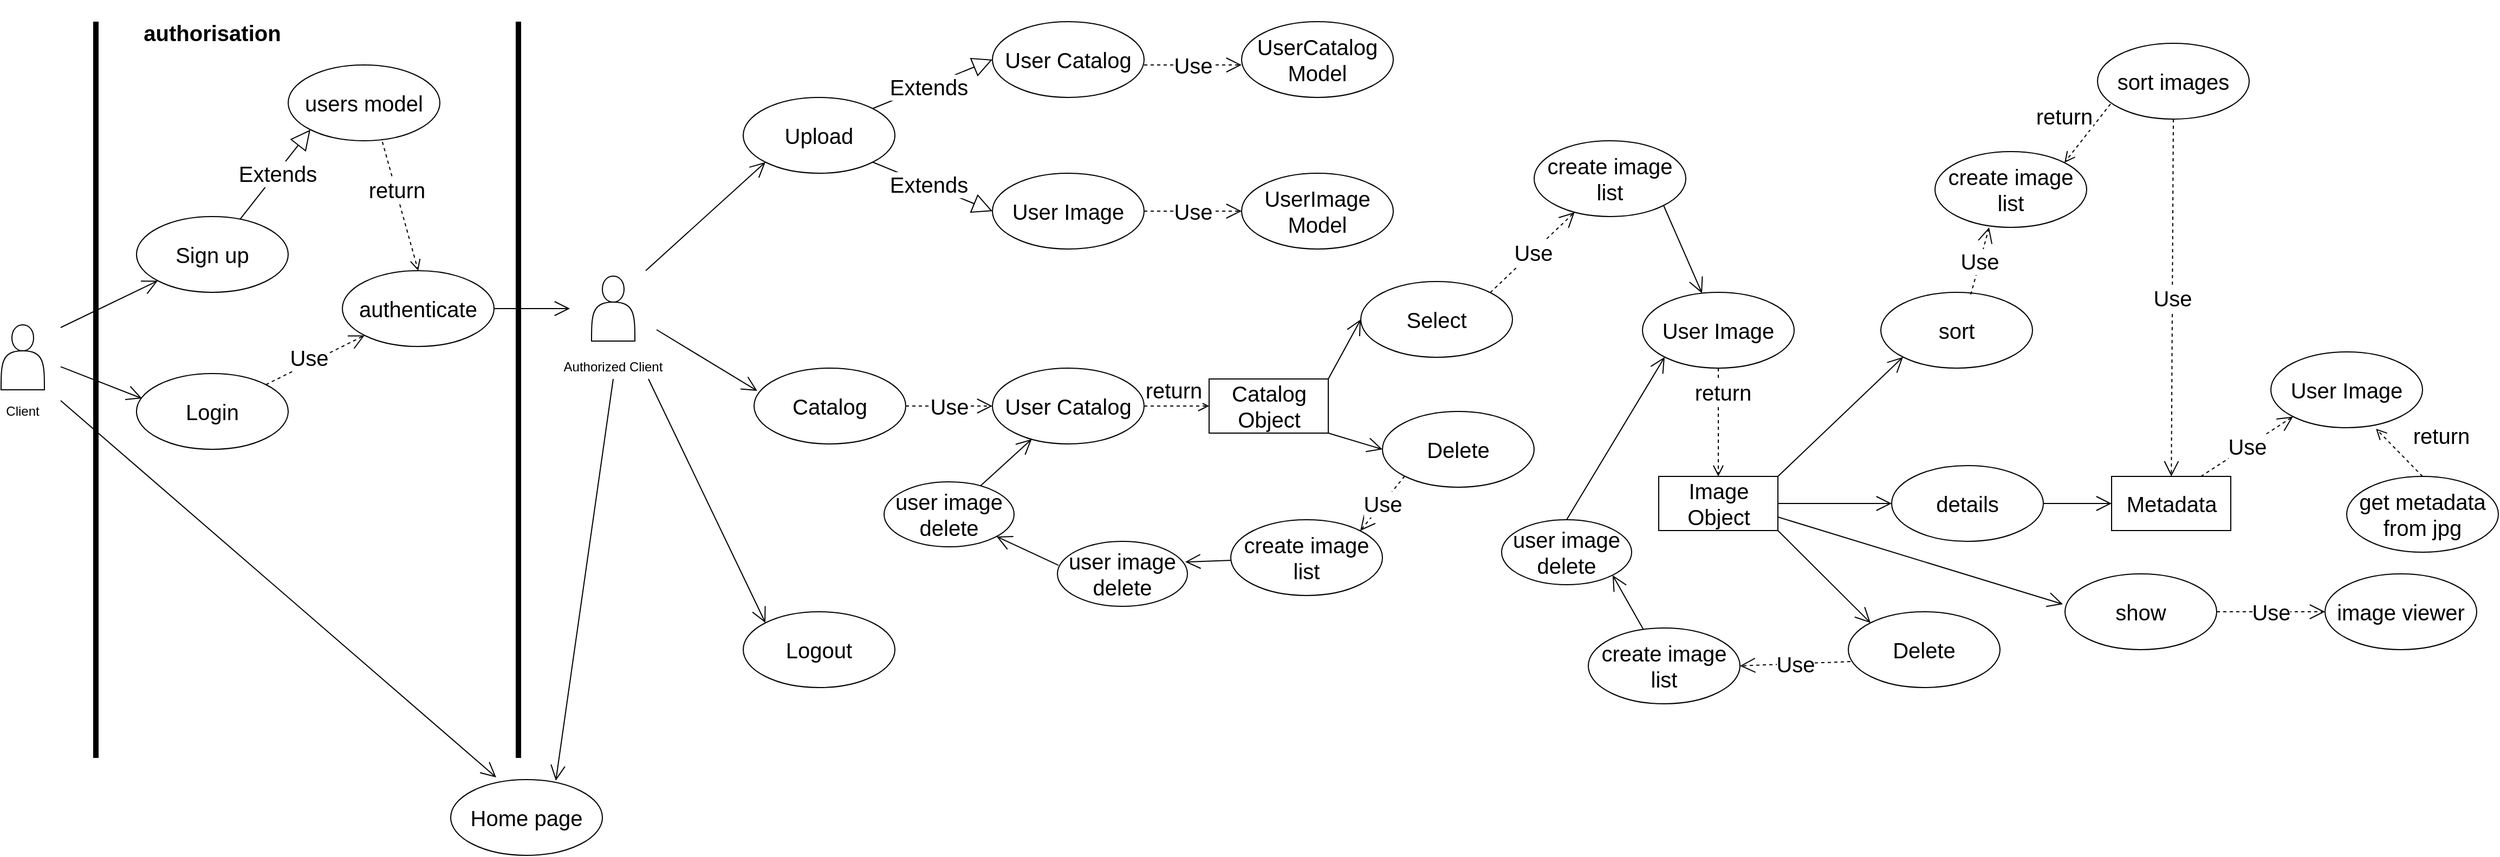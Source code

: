 <mxfile version="14.6.11" type="github"><diagram id="TDn-wHlqf5aSuNuKgjuH" name="Page-1"><mxGraphModel dx="3453" dy="1935" grid="1" gridSize="10" guides="1" tooltips="1" connect="1" arrows="1" fold="1" page="1" pageScale="1" pageWidth="3300" pageHeight="4681" math="0" shadow="0"><root><mxCell id="0"/><mxCell id="1" parent="0"/><mxCell id="fnDYr0gWvoiEzjAroUjs-1" value="Client" style="text;html=1;strokeColor=none;fillColor=none;align=center;verticalAlign=middle;whiteSpace=wrap;rounded=0;" parent="1" vertex="1"><mxGeometry x="430" y="850" width="40" height="20" as="geometry"/></mxCell><mxCell id="fnDYr0gWvoiEzjAroUjs-2" value="" style="html=1;points=[];perimeter=orthogonalPerimeter;fillColor=#000000;strokeColor=none;" parent="1" vertex="1"><mxGeometry x="515" y="500" width="5" height="680" as="geometry"/></mxCell><mxCell id="fnDYr0gWvoiEzjAroUjs-3" value="authorisation" style="text;html=1;strokeColor=none;fillColor=none;align=center;verticalAlign=middle;whiteSpace=wrap;rounded=0;fontSize=20;fontStyle=1" parent="1" vertex="1"><mxGeometry x="545" y="480" width="160" height="60" as="geometry"/></mxCell><mxCell id="fnDYr0gWvoiEzjAroUjs-4" value="Sign up" style="ellipse;whiteSpace=wrap;html=1;fontSize=20;" parent="1" vertex="1"><mxGeometry x="555" y="680" width="140" height="70" as="geometry"/></mxCell><mxCell id="fnDYr0gWvoiEzjAroUjs-5" value="users model" style="ellipse;whiteSpace=wrap;html=1;fontSize=20;" parent="1" vertex="1"><mxGeometry x="695" y="540" width="140" height="70" as="geometry"/></mxCell><mxCell id="fnDYr0gWvoiEzjAroUjs-6" value="Extends" style="endArrow=block;endSize=16;endFill=0;html=1;fontSize=20;entryX=0;entryY=1;entryDx=0;entryDy=0;" parent="1" source="fnDYr0gWvoiEzjAroUjs-4" target="fnDYr0gWvoiEzjAroUjs-5" edge="1"><mxGeometry x="0.04" y="-1" width="160" relative="1" as="geometry"><mxPoint x="705" y="690" as="sourcePoint"/><mxPoint x="745" y="620" as="targetPoint"/><mxPoint as="offset"/></mxGeometry></mxCell><mxCell id="fnDYr0gWvoiEzjAroUjs-7" value="Login" style="ellipse;whiteSpace=wrap;html=1;fontSize=20;" parent="1" vertex="1"><mxGeometry x="555" y="825" width="140" height="70" as="geometry"/></mxCell><mxCell id="fnDYr0gWvoiEzjAroUjs-8" value="authenticate" style="ellipse;whiteSpace=wrap;html=1;fontSize=20;" parent="1" vertex="1"><mxGeometry x="745" y="730" width="140" height="70" as="geometry"/></mxCell><mxCell id="fnDYr0gWvoiEzjAroUjs-9" value="return" style="html=1;verticalAlign=bottom;endArrow=open;dashed=1;endSize=8;fontSize=20;entryX=0.5;entryY=0;entryDx=0;entryDy=0;exitX=0.621;exitY=1.014;exitDx=0;exitDy=0;exitPerimeter=0;" parent="1" source="fnDYr0gWvoiEzjAroUjs-5" target="fnDYr0gWvoiEzjAroUjs-8" edge="1"><mxGeometry x="-0.023" y="-3" relative="1" as="geometry"><mxPoint x="825" y="590" as="sourcePoint"/><mxPoint x="745" y="590" as="targetPoint"/><mxPoint as="offset"/></mxGeometry></mxCell><mxCell id="fnDYr0gWvoiEzjAroUjs-10" value="Use" style="endArrow=open;endSize=12;dashed=1;html=1;fontSize=20;exitX=1;exitY=0;exitDx=0;exitDy=0;entryX=0;entryY=1;entryDx=0;entryDy=0;" parent="1" source="fnDYr0gWvoiEzjAroUjs-7" target="fnDYr0gWvoiEzjAroUjs-8" edge="1"><mxGeometry x="-0.066" y="4" width="160" relative="1" as="geometry"><mxPoint x="705" y="690" as="sourcePoint"/><mxPoint x="865" y="690" as="targetPoint"/><mxPoint x="-1" as="offset"/></mxGeometry></mxCell><mxCell id="fnDYr0gWvoiEzjAroUjs-11" value="" style="endArrow=open;endFill=1;endSize=12;html=1;fontSize=20;exitX=1;exitY=0.25;exitDx=0;exitDy=0;" parent="1" target="fnDYr0gWvoiEzjAroUjs-4" edge="1"><mxGeometry width="160" relative="1" as="geometry"><mxPoint x="485" y="782.5" as="sourcePoint"/><mxPoint x="630" y="804.5" as="targetPoint"/></mxGeometry></mxCell><mxCell id="fnDYr0gWvoiEzjAroUjs-12" value="" style="endArrow=open;endFill=1;endSize=12;html=1;fontSize=20;entryX=0.036;entryY=0.329;entryDx=0;entryDy=0;entryPerimeter=0;" parent="1" target="fnDYr0gWvoiEzjAroUjs-7" edge="1"><mxGeometry width="160" relative="1" as="geometry"><mxPoint x="485" y="818.686" as="sourcePoint"/><mxPoint x="605" y="860" as="targetPoint"/></mxGeometry></mxCell><mxCell id="fnDYr0gWvoiEzjAroUjs-13" value="" style="html=1;points=[];perimeter=orthogonalPerimeter;fillColor=#000000;strokeColor=none;fontSize=20;" parent="1" vertex="1"><mxGeometry x="905" y="500" width="5" height="680" as="geometry"/></mxCell><mxCell id="fnDYr0gWvoiEzjAroUjs-14" value="" style="endArrow=open;endFill=1;endSize=12;html=1;fontSize=20;exitX=1;exitY=0.5;exitDx=0;exitDy=0;" parent="1" source="fnDYr0gWvoiEzjAroUjs-8" edge="1"><mxGeometry width="160" relative="1" as="geometry"><mxPoint x="705" y="890" as="sourcePoint"/><mxPoint x="955" y="765" as="targetPoint"/><Array as="points"/></mxGeometry></mxCell><mxCell id="fnDYr0gWvoiEzjAroUjs-15" value="&lt;font style=&quot;font-size: 12px&quot;&gt;Authorized Client&lt;br&gt;&lt;/font&gt;" style="text;html=1;strokeColor=none;fillColor=none;align=center;verticalAlign=middle;whiteSpace=wrap;rounded=0;fontSize=20;" parent="1" vertex="1"><mxGeometry x="930" y="800" width="130" height="30" as="geometry"/></mxCell><mxCell id="fnDYr0gWvoiEzjAroUjs-16" value="Upload" style="ellipse;whiteSpace=wrap;html=1;fontSize=20;" parent="1" vertex="1"><mxGeometry x="1115" y="570" width="140" height="70" as="geometry"/></mxCell><mxCell id="fnDYr0gWvoiEzjAroUjs-17" value="Catalog" style="ellipse;whiteSpace=wrap;html=1;fontSize=20;" parent="1" vertex="1"><mxGeometry x="1125" y="820" width="140" height="70" as="geometry"/></mxCell><mxCell id="fnDYr0gWvoiEzjAroUjs-18" value="Logout" style="ellipse;whiteSpace=wrap;html=1;fontSize=20;" parent="1" vertex="1"><mxGeometry x="1115" y="1045" width="140" height="70" as="geometry"/></mxCell><mxCell id="fnDYr0gWvoiEzjAroUjs-19" value="User Catalog" style="ellipse;whiteSpace=wrap;html=1;fontSize=20;" parent="1" vertex="1"><mxGeometry x="1345" y="500" width="140" height="70" as="geometry"/></mxCell><mxCell id="fnDYr0gWvoiEzjAroUjs-20" value="User Image" style="ellipse;whiteSpace=wrap;html=1;fontSize=20;" parent="1" vertex="1"><mxGeometry x="1345" y="640" width="140" height="70" as="geometry"/></mxCell><mxCell id="fnDYr0gWvoiEzjAroUjs-21" value="Extends" style="endArrow=block;endSize=16;endFill=0;html=1;fontSize=20;entryX=0;entryY=0.5;entryDx=0;entryDy=0;exitX=1;exitY=0;exitDx=0;exitDy=0;" parent="1" source="fnDYr0gWvoiEzjAroUjs-16" target="fnDYr0gWvoiEzjAroUjs-19" edge="1"><mxGeometry x="-0.089" width="160" relative="1" as="geometry"><mxPoint x="1275" y="580" as="sourcePoint"/><mxPoint x="1435" y="580" as="targetPoint"/><mxPoint x="1" as="offset"/></mxGeometry></mxCell><mxCell id="fnDYr0gWvoiEzjAroUjs-22" value="Extends" style="endArrow=block;endSize=16;endFill=0;html=1;fontSize=20;entryX=0;entryY=0.5;entryDx=0;entryDy=0;exitX=1;exitY=1;exitDx=0;exitDy=0;" parent="1" source="fnDYr0gWvoiEzjAroUjs-16" target="fnDYr0gWvoiEzjAroUjs-20" edge="1"><mxGeometry x="-0.089" width="160" relative="1" as="geometry"><mxPoint x="1245" y="640" as="sourcePoint"/><mxPoint x="1405" y="640" as="targetPoint"/><mxPoint x="1" as="offset"/></mxGeometry></mxCell><mxCell id="fnDYr0gWvoiEzjAroUjs-23" value="" style="endArrow=open;endFill=1;endSize=12;html=1;fontSize=20;entryX=0;entryY=1;entryDx=0;entryDy=0;" parent="1" target="fnDYr0gWvoiEzjAroUjs-16" edge="1"><mxGeometry width="160" relative="1" as="geometry"><mxPoint x="1025" y="730" as="sourcePoint"/><mxPoint x="1185" y="730" as="targetPoint"/></mxGeometry></mxCell><mxCell id="fnDYr0gWvoiEzjAroUjs-24" value="UserCatalog&lt;br&gt;Model" style="ellipse;whiteSpace=wrap;html=1;fontSize=20;" parent="1" vertex="1"><mxGeometry x="1575" y="500" width="140" height="70" as="geometry"/></mxCell><mxCell id="fnDYr0gWvoiEzjAroUjs-25" value="Use" style="endArrow=open;endSize=12;dashed=1;html=1;fontSize=20;" parent="1" edge="1"><mxGeometry width="160" relative="1" as="geometry"><mxPoint x="1485" y="540" as="sourcePoint"/><mxPoint x="1575" y="540" as="targetPoint"/></mxGeometry></mxCell><mxCell id="fnDYr0gWvoiEzjAroUjs-26" value="UserImage&lt;br&gt;Model" style="ellipse;whiteSpace=wrap;html=1;fontSize=20;" parent="1" vertex="1"><mxGeometry x="1575" y="640" width="140" height="70" as="geometry"/></mxCell><mxCell id="fnDYr0gWvoiEzjAroUjs-27" value="Use" style="endArrow=open;endSize=12;dashed=1;html=1;fontSize=20;" parent="1" source="fnDYr0gWvoiEzjAroUjs-20" edge="1"><mxGeometry width="160" relative="1" as="geometry"><mxPoint x="1485" y="675" as="sourcePoint"/><mxPoint x="1575" y="675" as="targetPoint"/></mxGeometry></mxCell><mxCell id="fnDYr0gWvoiEzjAroUjs-28" value="User Catalog" style="ellipse;whiteSpace=wrap;html=1;fontSize=20;" parent="1" vertex="1"><mxGeometry x="1345" y="820" width="140" height="70" as="geometry"/></mxCell><mxCell id="fnDYr0gWvoiEzjAroUjs-29" value="Use" style="endArrow=open;endSize=12;dashed=1;html=1;fontSize=20;entryX=0;entryY=0.5;entryDx=0;entryDy=0;exitX=1;exitY=0.5;exitDx=0;exitDy=0;" parent="1" source="fnDYr0gWvoiEzjAroUjs-17" target="fnDYr0gWvoiEzjAroUjs-28" edge="1"><mxGeometry width="160" relative="1" as="geometry"><mxPoint x="1235" y="820" as="sourcePoint"/><mxPoint x="1395" y="820" as="targetPoint"/></mxGeometry></mxCell><mxCell id="fnDYr0gWvoiEzjAroUjs-30" value="Catalog&lt;br&gt;Object" style="html=1;fontSize=20;" parent="1" vertex="1"><mxGeometry x="1545" y="830" width="110" height="50" as="geometry"/></mxCell><mxCell id="fnDYr0gWvoiEzjAroUjs-31" value="Image&lt;br&gt;Object" style="html=1;fontSize=20;" parent="1" vertex="1"><mxGeometry x="1960" y="920" width="110" height="50" as="geometry"/></mxCell><mxCell id="fnDYr0gWvoiEzjAroUjs-32" value="return" style="html=1;verticalAlign=bottom;endArrow=open;dashed=1;endSize=8;fontSize=20;entryX=0;entryY=0.5;entryDx=0;entryDy=0;exitX=1;exitY=0.5;exitDx=0;exitDy=0;" parent="1" source="fnDYr0gWvoiEzjAroUjs-28" target="fnDYr0gWvoiEzjAroUjs-30" edge="1"><mxGeometry x="-0.111" relative="1" as="geometry"><mxPoint x="1355" y="790" as="sourcePoint"/><mxPoint x="1275" y="790" as="targetPoint"/><Array as="points"/><mxPoint as="offset"/></mxGeometry></mxCell><mxCell id="fnDYr0gWvoiEzjAroUjs-33" value="Select" style="ellipse;whiteSpace=wrap;html=1;fontSize=20;" parent="1" vertex="1"><mxGeometry x="1685" y="740" width="140" height="70" as="geometry"/></mxCell><mxCell id="fnDYr0gWvoiEzjAroUjs-34" value="" style="endArrow=open;endFill=1;endSize=12;html=1;fontSize=20;entryX=0;entryY=0.5;entryDx=0;entryDy=0;exitX=1;exitY=0;exitDx=0;exitDy=0;" parent="1" source="fnDYr0gWvoiEzjAroUjs-30" target="fnDYr0gWvoiEzjAroUjs-33" edge="1"><mxGeometry width="160" relative="1" as="geometry"><mxPoint x="1505" y="840" as="sourcePoint"/><mxPoint x="1665" y="840" as="targetPoint"/></mxGeometry></mxCell><mxCell id="fnDYr0gWvoiEzjAroUjs-35" value="create image list" style="ellipse;whiteSpace=wrap;html=1;fontSize=20;" parent="1" vertex="1"><mxGeometry x="1845" y="610" width="140" height="70" as="geometry"/></mxCell><mxCell id="fnDYr0gWvoiEzjAroUjs-36" value="Use" style="endArrow=open;endSize=12;dashed=1;html=1;fontSize=20;exitX=1;exitY=0;exitDx=0;exitDy=0;" parent="1" source="fnDYr0gWvoiEzjAroUjs-33" target="fnDYr0gWvoiEzjAroUjs-35" edge="1"><mxGeometry width="160" relative="1" as="geometry"><mxPoint x="1505" y="840" as="sourcePoint"/><mxPoint x="1665" y="840" as="targetPoint"/></mxGeometry></mxCell><mxCell id="fnDYr0gWvoiEzjAroUjs-37" value="User Image" style="ellipse;whiteSpace=wrap;html=1;fontSize=20;" parent="1" vertex="1"><mxGeometry x="1945" y="750" width="140" height="70" as="geometry"/></mxCell><mxCell id="fnDYr0gWvoiEzjAroUjs-38" value="" style="endArrow=open;endFill=1;endSize=12;html=1;fontSize=20;exitX=1;exitY=1;exitDx=0;exitDy=0;" parent="1" source="fnDYr0gWvoiEzjAroUjs-35" target="fnDYr0gWvoiEzjAroUjs-37" edge="1"><mxGeometry width="160" relative="1" as="geometry"><mxPoint x="1835" y="765" as="sourcePoint"/><mxPoint x="1995" y="765" as="targetPoint"/></mxGeometry></mxCell><mxCell id="fnDYr0gWvoiEzjAroUjs-39" value="return" style="html=1;verticalAlign=bottom;endArrow=open;dashed=1;endSize=8;fontSize=20;entryX=0.5;entryY=0;entryDx=0;entryDy=0;exitX=0.5;exitY=1;exitDx=0;exitDy=0;" parent="1" source="fnDYr0gWvoiEzjAroUjs-37" target="fnDYr0gWvoiEzjAroUjs-31" edge="1"><mxGeometry x="-0.258" y="4" relative="1" as="geometry"><mxPoint x="2020" y="824" as="sourcePoint"/><mxPoint x="1545" y="830" as="targetPoint"/><mxPoint as="offset"/></mxGeometry></mxCell><mxCell id="fnDYr0gWvoiEzjAroUjs-40" value="Delete" style="ellipse;whiteSpace=wrap;html=1;fontSize=20;" parent="1" vertex="1"><mxGeometry x="1705" y="860" width="140" height="70" as="geometry"/></mxCell><mxCell id="fnDYr0gWvoiEzjAroUjs-41" value="" style="endArrow=open;endFill=1;endSize=12;html=1;fontSize=20;entryX=0;entryY=0.5;entryDx=0;entryDy=0;exitX=1;exitY=1;exitDx=0;exitDy=0;" parent="1" source="fnDYr0gWvoiEzjAroUjs-30" target="fnDYr0gWvoiEzjAroUjs-40" edge="1"><mxGeometry width="160" relative="1" as="geometry"><mxPoint x="1495" y="910" as="sourcePoint"/><mxPoint x="1655" y="910" as="targetPoint"/></mxGeometry></mxCell><mxCell id="fnDYr0gWvoiEzjAroUjs-42" value="Use" style="endArrow=open;endSize=12;dashed=1;html=1;fontSize=20;exitX=0;exitY=1;exitDx=0;exitDy=0;entryX=1;entryY=0;entryDx=0;entryDy=0;" parent="1" source="fnDYr0gWvoiEzjAroUjs-40" target="fnDYr0gWvoiEzjAroUjs-43" edge="1"><mxGeometry width="160" relative="1" as="geometry"><mxPoint x="1635" y="880" as="sourcePoint"/><mxPoint x="1655" y="970" as="targetPoint"/></mxGeometry></mxCell><mxCell id="fnDYr0gWvoiEzjAroUjs-43" value="create image list" style="ellipse;whiteSpace=wrap;html=1;fontSize=20;" parent="1" vertex="1"><mxGeometry x="1565" y="960" width="140" height="70" as="geometry"/></mxCell><mxCell id="fnDYr0gWvoiEzjAroUjs-44" value="" style="endArrow=open;endFill=1;endSize=12;html=1;fontSize=20;entryX=0.983;entryY=0.317;entryDx=0;entryDy=0;entryPerimeter=0;" parent="1" source="fnDYr0gWvoiEzjAroUjs-43" target="fnDYr0gWvoiEzjAroUjs-45" edge="1"><mxGeometry width="160" relative="1" as="geometry"><mxPoint x="1345" y="964.5" as="sourcePoint"/><mxPoint x="1505" y="964.5" as="targetPoint"/></mxGeometry></mxCell><mxCell id="fnDYr0gWvoiEzjAroUjs-45" value="user image delete" style="ellipse;whiteSpace=wrap;html=1;fontSize=20;" parent="1" vertex="1"><mxGeometry x="1405" y="980" width="120" height="60" as="geometry"/></mxCell><mxCell id="fnDYr0gWvoiEzjAroUjs-46" value="user image delete" style="ellipse;whiteSpace=wrap;html=1;fontSize=20;" parent="1" vertex="1"><mxGeometry x="1245" y="925" width="120" height="60" as="geometry"/></mxCell><mxCell id="fnDYr0gWvoiEzjAroUjs-47" value="" style="endArrow=open;endFill=1;endSize=12;html=1;fontSize=20;exitX=0.008;exitY=0.367;exitDx=0;exitDy=0;exitPerimeter=0;" parent="1" source="fnDYr0gWvoiEzjAroUjs-45" target="fnDYr0gWvoiEzjAroUjs-46" edge="1"><mxGeometry width="160" relative="1" as="geometry"><mxPoint x="1635" y="870" as="sourcePoint"/><mxPoint x="1795" y="870" as="targetPoint"/></mxGeometry></mxCell><mxCell id="fnDYr0gWvoiEzjAroUjs-48" value="" style="endArrow=open;endFill=1;endSize=12;html=1;fontSize=20;" parent="1" source="fnDYr0gWvoiEzjAroUjs-46" target="fnDYr0gWvoiEzjAroUjs-28" edge="1"><mxGeometry width="160" relative="1" as="geometry"><mxPoint x="1215" y="930" as="sourcePoint"/><mxPoint x="1375" y="930" as="targetPoint"/></mxGeometry></mxCell><mxCell id="fnDYr0gWvoiEzjAroUjs-49" value="sort" style="ellipse;whiteSpace=wrap;html=1;fontSize=20;" parent="1" vertex="1"><mxGeometry x="2165" y="750" width="140" height="70" as="geometry"/></mxCell><mxCell id="fnDYr0gWvoiEzjAroUjs-50" value="sort images" style="ellipse;whiteSpace=wrap;html=1;fontSize=20;" parent="1" vertex="1"><mxGeometry x="2365" y="520" width="140" height="70" as="geometry"/></mxCell><mxCell id="fnDYr0gWvoiEzjAroUjs-51" value="return" style="html=1;verticalAlign=bottom;endArrow=open;dashed=1;endSize=8;fontSize=20;exitX=0.086;exitY=0.8;exitDx=0;exitDy=0;exitPerimeter=0;entryX=1;entryY=0;entryDx=0;entryDy=0;" parent="1" source="fnDYr0gWvoiEzjAroUjs-50" target="fnDYr0gWvoiEzjAroUjs-53" edge="1"><mxGeometry x="0.362" y="-18" relative="1" as="geometry"><mxPoint x="2285" y="700" as="sourcePoint"/><mxPoint x="2205" y="700" as="targetPoint"/><mxPoint as="offset"/></mxGeometry></mxCell><mxCell id="fnDYr0gWvoiEzjAroUjs-52" value="details" style="ellipse;whiteSpace=wrap;html=1;fontSize=20;" parent="1" vertex="1"><mxGeometry x="2175" y="910" width="140" height="70" as="geometry"/></mxCell><mxCell id="fnDYr0gWvoiEzjAroUjs-53" value="create image list" style="ellipse;whiteSpace=wrap;html=1;fontSize=20;" parent="1" vertex="1"><mxGeometry x="2215" y="620" width="140" height="70" as="geometry"/></mxCell><mxCell id="fnDYr0gWvoiEzjAroUjs-54" value="Use" style="endArrow=open;endSize=12;dashed=1;html=1;fontSize=20;entryX=0.357;entryY=1;entryDx=0;entryDy=0;entryPerimeter=0;exitX=0.593;exitY=0.029;exitDx=0;exitDy=0;exitPerimeter=0;" parent="1" source="fnDYr0gWvoiEzjAroUjs-49" target="fnDYr0gWvoiEzjAroUjs-53" edge="1"><mxGeometry width="160" relative="1" as="geometry"><mxPoint x="2035" y="714.5" as="sourcePoint"/><mxPoint x="2195" y="714.5" as="targetPoint"/></mxGeometry></mxCell><mxCell id="fnDYr0gWvoiEzjAroUjs-55" value="Metadata" style="html=1;fontSize=20;" parent="1" vertex="1"><mxGeometry x="2378" y="920" width="110" height="50" as="geometry"/></mxCell><mxCell id="fnDYr0gWvoiEzjAroUjs-56" value="" style="endArrow=open;endFill=1;endSize=12;html=1;fontSize=20;" parent="1" source="fnDYr0gWvoiEzjAroUjs-52" target="fnDYr0gWvoiEzjAroUjs-55" edge="1"><mxGeometry width="160" relative="1" as="geometry"><mxPoint x="2315" y="945" as="sourcePoint"/><mxPoint x="2375" y="945" as="targetPoint"/></mxGeometry></mxCell><mxCell id="fnDYr0gWvoiEzjAroUjs-57" value="User Image" style="ellipse;whiteSpace=wrap;html=1;fontSize=20;" parent="1" vertex="1"><mxGeometry x="2525" y="805" width="140" height="70" as="geometry"/></mxCell><mxCell id="fnDYr0gWvoiEzjAroUjs-58" value="Use" style="endArrow=open;endSize=12;dashed=1;html=1;fontSize=20;exitX=0.75;exitY=0;exitDx=0;exitDy=0;entryX=0;entryY=1;entryDx=0;entryDy=0;" parent="1" source="fnDYr0gWvoiEzjAroUjs-55" target="fnDYr0gWvoiEzjAroUjs-57" edge="1"><mxGeometry width="160" relative="1" as="geometry"><mxPoint x="2305" y="870" as="sourcePoint"/><mxPoint x="2465" y="870" as="targetPoint"/></mxGeometry></mxCell><mxCell id="fnDYr0gWvoiEzjAroUjs-59" value="get metadata from jpg" style="ellipse;whiteSpace=wrap;html=1;fontSize=20;" parent="1" vertex="1"><mxGeometry x="2595" y="920" width="140" height="70" as="geometry"/></mxCell><mxCell id="fnDYr0gWvoiEzjAroUjs-60" value="return" style="html=1;verticalAlign=bottom;endArrow=open;dashed=1;endSize=8;fontSize=20;exitX=0.5;exitY=0;exitDx=0;exitDy=0;entryX=0.693;entryY=1.014;entryDx=0;entryDy=0;entryPerimeter=0;" parent="1" source="fnDYr0gWvoiEzjAroUjs-59" target="fnDYr0gWvoiEzjAroUjs-57" edge="1"><mxGeometry x="-0.854" y="-28" relative="1" as="geometry"><mxPoint x="2145" y="840" as="sourcePoint"/><mxPoint x="2065" y="840" as="targetPoint"/><mxPoint as="offset"/></mxGeometry></mxCell><mxCell id="fnDYr0gWvoiEzjAroUjs-61" value="Delete" style="ellipse;whiteSpace=wrap;html=1;fontSize=20;" parent="1" vertex="1"><mxGeometry x="2135" y="1045" width="140" height="70" as="geometry"/></mxCell><mxCell id="fnDYr0gWvoiEzjAroUjs-62" value="create image list" style="ellipse;whiteSpace=wrap;html=1;fontSize=20;" parent="1" vertex="1"><mxGeometry x="1895" y="1060" width="140" height="70" as="geometry"/></mxCell><mxCell id="fnDYr0gWvoiEzjAroUjs-63" value="user image delete" style="ellipse;whiteSpace=wrap;html=1;fontSize=20;" parent="1" vertex="1"><mxGeometry x="1815" y="960" width="120" height="60" as="geometry"/></mxCell><mxCell id="fnDYr0gWvoiEzjAroUjs-64" value="" style="endArrow=open;endFill=1;endSize=12;html=1;fontSize=20;entryX=0;entryY=1;entryDx=0;entryDy=0;exitX=1;exitY=0;exitDx=0;exitDy=0;" parent="1" source="fnDYr0gWvoiEzjAroUjs-31" target="fnDYr0gWvoiEzjAroUjs-49" edge="1"><mxGeometry width="160" relative="1" as="geometry"><mxPoint x="2065" y="920" as="sourcePoint"/><mxPoint x="2225" y="920" as="targetPoint"/></mxGeometry></mxCell><mxCell id="fnDYr0gWvoiEzjAroUjs-65" value="" style="endArrow=open;endFill=1;endSize=12;html=1;fontSize=20;entryX=0;entryY=0.5;entryDx=0;entryDy=0;" parent="1" source="fnDYr0gWvoiEzjAroUjs-31" target="fnDYr0gWvoiEzjAroUjs-52" edge="1"><mxGeometry width="160" relative="1" as="geometry"><mxPoint x="2070" y="945" as="sourcePoint"/><mxPoint x="2230" y="945" as="targetPoint"/></mxGeometry></mxCell><mxCell id="fnDYr0gWvoiEzjAroUjs-66" value="" style="endArrow=open;endFill=1;endSize=12;html=1;fontSize=20;entryX=0;entryY=0;entryDx=0;entryDy=0;exitX=1;exitY=1;exitDx=0;exitDy=0;" parent="1" source="fnDYr0gWvoiEzjAroUjs-31" target="fnDYr0gWvoiEzjAroUjs-61" edge="1"><mxGeometry width="160" relative="1" as="geometry"><mxPoint x="1975" y="1000" as="sourcePoint"/><mxPoint x="2135" y="1000" as="targetPoint"/></mxGeometry></mxCell><mxCell id="fnDYr0gWvoiEzjAroUjs-67" value="Use" style="endArrow=open;endSize=12;dashed=1;html=1;fontSize=20;entryX=1;entryY=0.5;entryDx=0;entryDy=0;exitX=0.014;exitY=0.657;exitDx=0;exitDy=0;exitPerimeter=0;" parent="1" source="fnDYr0gWvoiEzjAroUjs-61" target="fnDYr0gWvoiEzjAroUjs-62" edge="1"><mxGeometry width="160" relative="1" as="geometry"><mxPoint x="1995" y="1030" as="sourcePoint"/><mxPoint x="2155" y="1030" as="targetPoint"/></mxGeometry></mxCell><mxCell id="fnDYr0gWvoiEzjAroUjs-68" value="" style="endArrow=open;endFill=1;endSize=12;html=1;fontSize=20;entryX=1;entryY=1;entryDx=0;entryDy=0;" parent="1" source="fnDYr0gWvoiEzjAroUjs-62" target="fnDYr0gWvoiEzjAroUjs-63" edge="1"><mxGeometry width="160" relative="1" as="geometry"><mxPoint x="1865" y="930" as="sourcePoint"/><mxPoint x="2025" y="930" as="targetPoint"/></mxGeometry></mxCell><mxCell id="fnDYr0gWvoiEzjAroUjs-69" value="" style="endArrow=open;endFill=1;endSize=12;html=1;fontSize=20;exitX=0.5;exitY=0;exitDx=0;exitDy=0;entryX=0;entryY=1;entryDx=0;entryDy=0;" parent="1" source="fnDYr0gWvoiEzjAroUjs-63" target="fnDYr0gWvoiEzjAroUjs-37" edge="1"><mxGeometry width="160" relative="1" as="geometry"><mxPoint x="1835" y="940" as="sourcePoint"/><mxPoint x="1995" y="940" as="targetPoint"/></mxGeometry></mxCell><mxCell id="fnDYr0gWvoiEzjAroUjs-70" value="Use" style="endArrow=open;endSize=12;dashed=1;html=1;fontSize=20;exitX=0.5;exitY=1;exitDx=0;exitDy=0;" parent="1" source="fnDYr0gWvoiEzjAroUjs-50" target="fnDYr0gWvoiEzjAroUjs-55" edge="1"><mxGeometry width="160" relative="1" as="geometry"><mxPoint x="2415" y="610" as="sourcePoint"/><mxPoint x="2575" y="610" as="targetPoint"/></mxGeometry></mxCell><mxCell id="fnDYr0gWvoiEzjAroUjs-71" value="show" style="ellipse;whiteSpace=wrap;html=1;fontSize=20;" parent="1" vertex="1"><mxGeometry x="2335" y="1010" width="140" height="70" as="geometry"/></mxCell><mxCell id="fnDYr0gWvoiEzjAroUjs-72" value="" style="endArrow=open;endFill=1;endSize=12;html=1;fontSize=20;exitX=1;exitY=0.75;exitDx=0;exitDy=0;entryX=-0.014;entryY=0.4;entryDx=0;entryDy=0;entryPerimeter=0;" parent="1" source="fnDYr0gWvoiEzjAroUjs-31" target="fnDYr0gWvoiEzjAroUjs-71" edge="1"><mxGeometry width="160" relative="1" as="geometry"><mxPoint x="2165" y="1000" as="sourcePoint"/><mxPoint x="2325" y="1000" as="targetPoint"/></mxGeometry></mxCell><mxCell id="fnDYr0gWvoiEzjAroUjs-73" value="Use" style="endArrow=open;endSize=12;dashed=1;html=1;fontSize=20;entryX=0;entryY=0.5;entryDx=0;entryDy=0;" parent="1" source="fnDYr0gWvoiEzjAroUjs-71" target="fnDYr0gWvoiEzjAroUjs-74" edge="1"><mxGeometry width="160" relative="1" as="geometry"><mxPoint x="2475" y="1045" as="sourcePoint"/><mxPoint x="2565" y="1045" as="targetPoint"/></mxGeometry></mxCell><mxCell id="fnDYr0gWvoiEzjAroUjs-74" value="image viewer" style="ellipse;whiteSpace=wrap;html=1;fontSize=20;" parent="1" vertex="1"><mxGeometry x="2575" y="1010" width="140" height="70" as="geometry"/></mxCell><mxCell id="fnDYr0gWvoiEzjAroUjs-75" value="" style="endArrow=open;endFill=1;endSize=12;html=1;fontSize=20;entryX=0.021;entryY=0.3;entryDx=0;entryDy=0;entryPerimeter=0;" parent="1" target="fnDYr0gWvoiEzjAroUjs-17" edge="1"><mxGeometry width="160" relative="1" as="geometry"><mxPoint x="1035" y="784.5" as="sourcePoint"/><mxPoint x="1195" y="784.5" as="targetPoint"/></mxGeometry></mxCell><mxCell id="fnDYr0gWvoiEzjAroUjs-76" value="" style="endArrow=open;endFill=1;endSize=12;html=1;fontSize=20;entryX=0;entryY=0;entryDx=0;entryDy=0;exitX=0.75;exitY=1;exitDx=0;exitDy=0;" parent="1" source="fnDYr0gWvoiEzjAroUjs-15" target="fnDYr0gWvoiEzjAroUjs-18" edge="1"><mxGeometry width="160" relative="1" as="geometry"><mxPoint x="975" y="960" as="sourcePoint"/><mxPoint x="1135" y="960" as="targetPoint"/><Array as="points"/></mxGeometry></mxCell><mxCell id="fnDYr0gWvoiEzjAroUjs-77" value="Home page" style="ellipse;whiteSpace=wrap;html=1;fontSize=20;" parent="1" vertex="1"><mxGeometry x="845" y="1200" width="140" height="70" as="geometry"/></mxCell><mxCell id="fnDYr0gWvoiEzjAroUjs-78" value="" style="endArrow=open;endFill=1;endSize=12;html=1;fontSize=20;entryX=0.3;entryY=-0.029;entryDx=0;entryDy=0;entryPerimeter=0;exitX=1;exitY=1;exitDx=0;exitDy=0;" parent="1" target="fnDYr0gWvoiEzjAroUjs-77" edge="1"><mxGeometry width="160" relative="1" as="geometry"><mxPoint x="485" y="850" as="sourcePoint"/><mxPoint x="845" y="930" as="targetPoint"/></mxGeometry></mxCell><mxCell id="fnDYr0gWvoiEzjAroUjs-79" value="" style="endArrow=open;endFill=1;endSize=12;html=1;fontSize=20;exitX=0.5;exitY=1;exitDx=0;exitDy=0;entryX=0.693;entryY=0.014;entryDx=0;entryDy=0;entryPerimeter=0;" parent="1" source="fnDYr0gWvoiEzjAroUjs-15" target="fnDYr0gWvoiEzjAroUjs-77" edge="1"><mxGeometry width="160" relative="1" as="geometry"><mxPoint x="975" y="960" as="sourcePoint"/><mxPoint x="1135" y="960" as="targetPoint"/></mxGeometry></mxCell><mxCell id="fnDYr0gWvoiEzjAroUjs-80" value="" style="shape=actor;whiteSpace=wrap;html=1;" parent="1" vertex="1"><mxGeometry x="975" y="735" width="40" height="60" as="geometry"/></mxCell><mxCell id="fnDYr0gWvoiEzjAroUjs-81" value="" style="shape=actor;whiteSpace=wrap;html=1;" parent="1" vertex="1"><mxGeometry x="430" y="780" width="40" height="60" as="geometry"/></mxCell></root></mxGraphModel></diagram></mxfile>